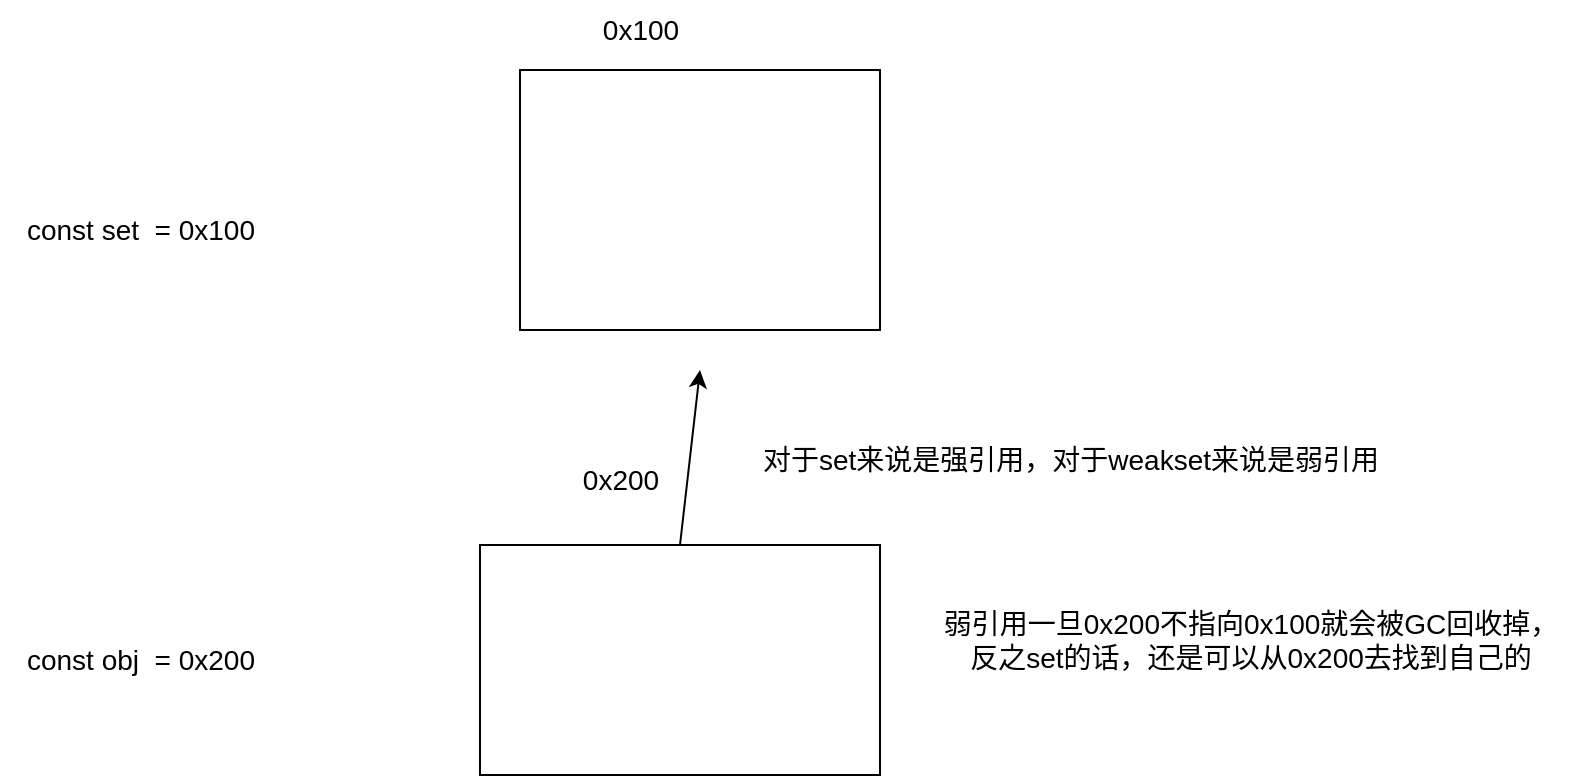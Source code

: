 <mxfile>
    <diagram id="ytLaKh9QctRBcJcF82xi" name="第 1 页">
        <mxGraphModel dx="865" dy="585" grid="1" gridSize="10" guides="1" tooltips="1" connect="1" arrows="1" fold="1" page="1" pageScale="1" pageWidth="1654" pageHeight="2336" math="0" shadow="0">
            <root>
                <mxCell id="0"/>
                <mxCell id="1" parent="0"/>
                <mxCell id="2" value="&lt;font style=&quot;font-size: 14px;&quot;&gt;const set&amp;nbsp; = 0x100&lt;/font&gt;" style="text;html=1;align=center;verticalAlign=middle;resizable=0;points=[];autosize=1;strokeColor=none;fillColor=none;" vertex="1" parent="1">
                    <mxGeometry x="30" y="135" width="140" height="30" as="geometry"/>
                </mxCell>
                <mxCell id="3" value="" style="whiteSpace=wrap;html=1;fontSize=14;" vertex="1" parent="1">
                    <mxGeometry x="290" y="70" width="180" height="130" as="geometry"/>
                </mxCell>
                <mxCell id="4" value="0x100" style="text;html=1;align=center;verticalAlign=middle;resizable=0;points=[];autosize=1;strokeColor=none;fillColor=none;fontSize=14;" vertex="1" parent="1">
                    <mxGeometry x="320" y="35" width="60" height="30" as="geometry"/>
                </mxCell>
                <mxCell id="5" value="&lt;font style=&quot;font-size: 14px;&quot;&gt;const obj&amp;nbsp; = 0x200&lt;/font&gt;" style="text;html=1;align=center;verticalAlign=middle;resizable=0;points=[];autosize=1;strokeColor=none;fillColor=none;" vertex="1" parent="1">
                    <mxGeometry x="30" y="350" width="140" height="30" as="geometry"/>
                </mxCell>
                <mxCell id="8" style="edgeStyle=none;html=1;exitX=0.5;exitY=0;exitDx=0;exitDy=0;fontSize=14;" edge="1" parent="1" source="6">
                    <mxGeometry relative="1" as="geometry">
                        <mxPoint x="380" y="220" as="targetPoint"/>
                    </mxGeometry>
                </mxCell>
                <mxCell id="6" value="" style="whiteSpace=wrap;html=1;fontSize=14;" vertex="1" parent="1">
                    <mxGeometry x="270" y="307.5" width="200" height="115" as="geometry"/>
                </mxCell>
                <mxCell id="7" value="0x200" style="text;html=1;align=center;verticalAlign=middle;resizable=0;points=[];autosize=1;strokeColor=none;fillColor=none;fontSize=14;" vertex="1" parent="1">
                    <mxGeometry x="310" y="260" width="60" height="30" as="geometry"/>
                </mxCell>
                <mxCell id="9" value="对于set来说是强引用，对于weakset来说是弱引用" style="text;html=1;align=center;verticalAlign=middle;resizable=0;points=[];autosize=1;strokeColor=none;fillColor=none;fontSize=14;" vertex="1" parent="1">
                    <mxGeometry x="400" y="250" width="330" height="30" as="geometry"/>
                </mxCell>
                <mxCell id="10" value="弱引用一旦0x200不指向0x100就会被GC回收掉，&lt;br&gt;反之set的话，还是可以从0x200去找到自己的" style="text;html=1;align=center;verticalAlign=middle;resizable=0;points=[];autosize=1;strokeColor=none;fillColor=none;fontSize=14;" vertex="1" parent="1">
                    <mxGeometry x="490" y="330" width="330" height="50" as="geometry"/>
                </mxCell>
            </root>
        </mxGraphModel>
    </diagram>
</mxfile>